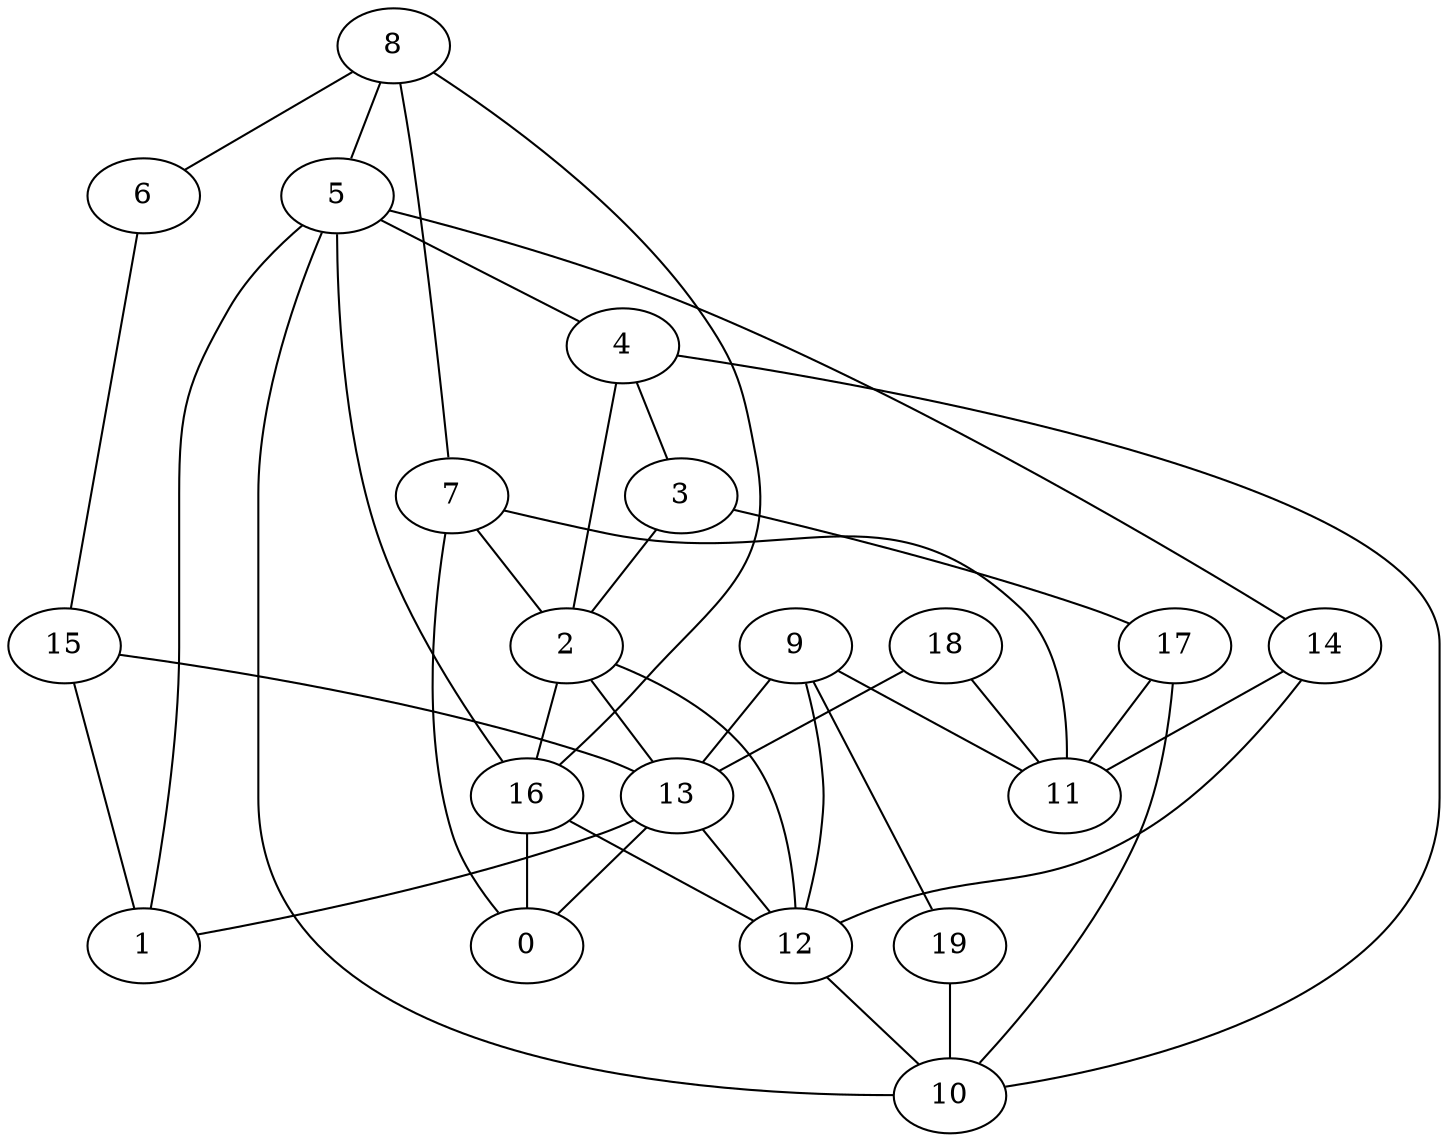 digraph GG_graph {

subgraph G_graph {
edge [color = black]
"17" -> "11" [dir = none]
"17" -> "10" [dir = none]
"7" -> "2" [dir = none]
"7" -> "11" [dir = none]
"18" -> "11" [dir = none]
"18" -> "13" [dir = none]
"2" -> "12" [dir = none]
"2" -> "13" [dir = none]
"2" -> "16" [dir = none]
"5" -> "4" [dir = none]
"5" -> "1" [dir = none]
"5" -> "14" [dir = none]
"5" -> "10" [dir = none]
"5" -> "16" [dir = none]
"12" -> "10" [dir = none]
"14" -> "11" [dir = none]
"14" -> "12" [dir = none]
"19" -> "10" [dir = none]
"6" -> "15" [dir = none]
"8" -> "7" [dir = none]
"8" -> "16" [dir = none]
"8" -> "5" [dir = none]
"8" -> "6" [dir = none]
"3" -> "2" [dir = none]
"3" -> "17" [dir = none]
"16" -> "12" [dir = none]
"16" -> "0" [dir = none]
"4" -> "2" [dir = none]
"4" -> "3" [dir = none]
"4" -> "10" [dir = none]
"15" -> "13" [dir = none]
"15" -> "1" [dir = none]
"13" -> "0" [dir = none]
"13" -> "12" [dir = none]
"13" -> "1" [dir = none]
"9" -> "11" [dir = none]
"9" -> "13" [dir = none]
"9" -> "19" [dir = none]
"7" -> "0" [dir = none]
"9" -> "12" [dir = none]
}

}
